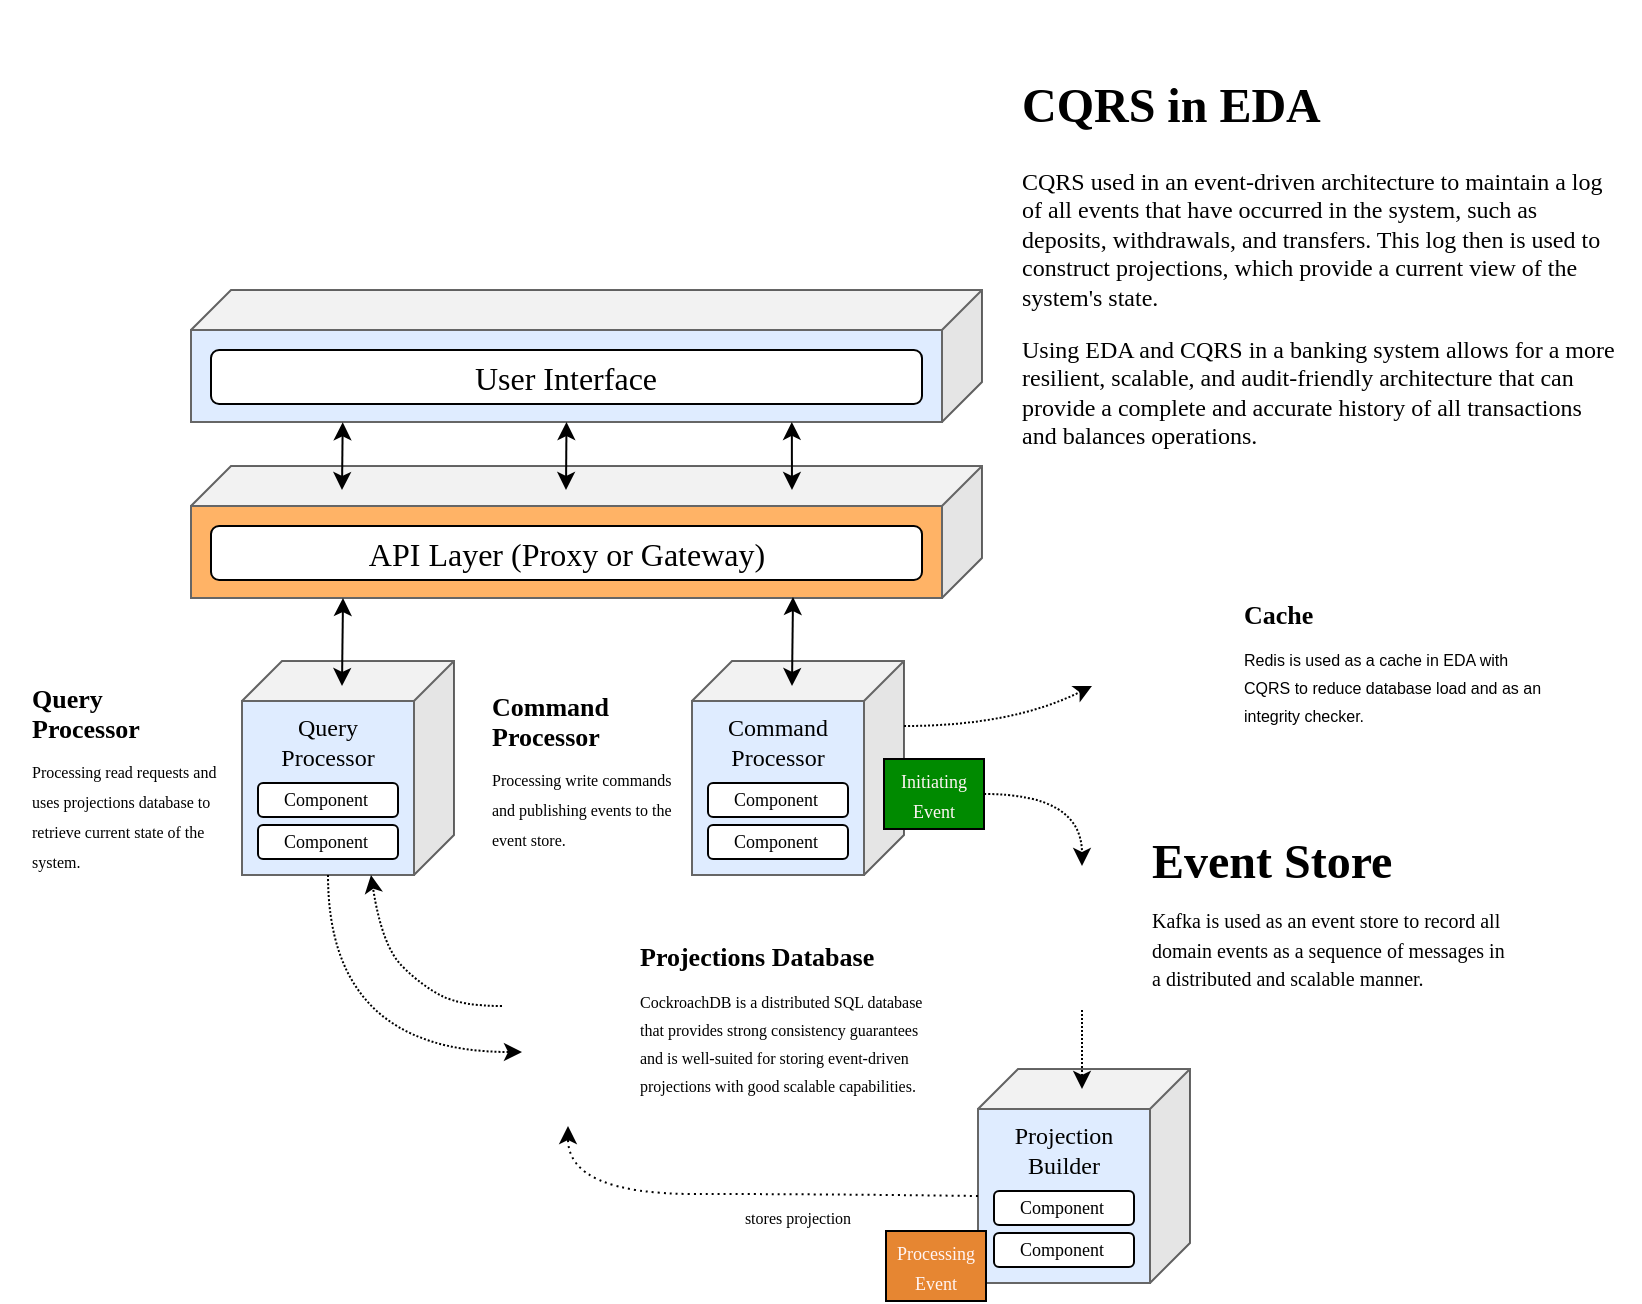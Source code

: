 <mxfile version="21.0.6" type="device"><diagram name="Page-1" id="6xx78vT8EyyuwGwrUcV1"><mxGraphModel dx="1080" dy="691" grid="1" gridSize="10" guides="1" tooltips="1" connect="1" arrows="1" fold="1" page="1" pageScale="1" pageWidth="827" pageHeight="1169" math="0" shadow="0"><root><mxCell id="0"/><mxCell id="1" parent="0"/><mxCell id="xytsN-mBTwjy6KEgvzos-120" value="" style="rounded=0;whiteSpace=wrap;html=1;fillColor=none;strokeColor=none;" parent="1" vertex="1"><mxGeometry x="4" y="207.5" width="820" height="650" as="geometry"/></mxCell><mxCell id="xytsN-mBTwjy6KEgvzos-86" value="" style="group" parent="1" vertex="1" connectable="0"><mxGeometry x="125" y="515.5" width="106" height="107" as="geometry"/></mxCell><mxCell id="xytsN-mBTwjy6KEgvzos-87" value="" style="shape=cube;whiteSpace=wrap;html=1;boundedLbl=1;backgroundOutline=1;darkOpacity=0.05;darkOpacity2=0.1;flipH=1;fillStyle=auto;allowArrows=1;rotatable=1;shadow=0;movable=1;resizable=1;deletable=1;editable=1;locked=0;connectable=0;strokeColor=#666666;container=0;" parent="xytsN-mBTwjy6KEgvzos-86" vertex="1"><mxGeometry y="22" width="106" height="107" as="geometry"/></mxCell><mxCell id="xytsN-mBTwjy6KEgvzos-88" value="" style="rounded=0;whiteSpace=wrap;html=1;fillColor=#dfecff;fontColor=#333333;strokeColor=#666666;movable=1;resizable=1;rotatable=1;deletable=1;editable=1;locked=0;connectable=1;container=0;" parent="xytsN-mBTwjy6KEgvzos-86" vertex="1"><mxGeometry y="42" width="86" height="87" as="geometry"/></mxCell><mxCell id="xytsN-mBTwjy6KEgvzos-89" value="&lt;font style=&quot;font-size: 12px;&quot; face=&quot;Tahoma&quot;&gt;Query&lt;br&gt;Processor&lt;/font&gt;" style="text;html=1;strokeColor=none;fillColor=none;align=center;verticalAlign=middle;whiteSpace=wrap;rounded=0;movable=1;resizable=1;rotatable=1;deletable=1;editable=1;locked=0;connectable=1;container=0;" parent="xytsN-mBTwjy6KEgvzos-86" vertex="1"><mxGeometry x="8" y="47" width="70" height="30" as="geometry"/></mxCell><mxCell id="xytsN-mBTwjy6KEgvzos-90" value="" style="rounded=1;whiteSpace=wrap;html=1;movable=1;resizable=1;rotatable=1;deletable=1;editable=1;locked=0;connectable=1;container=0;" parent="xytsN-mBTwjy6KEgvzos-86" vertex="1"><mxGeometry x="8" y="83" width="70" height="17" as="geometry"/></mxCell><mxCell id="xytsN-mBTwjy6KEgvzos-91" value="&lt;font style=&quot;font-size: 9px;&quot; face=&quot;Tahoma&quot;&gt;Component&lt;/font&gt;" style="text;html=1;strokeColor=none;fillColor=none;align=center;verticalAlign=middle;whiteSpace=wrap;rounded=0;movable=1;resizable=1;rotatable=1;deletable=1;editable=1;locked=0;connectable=1;container=0;" parent="xytsN-mBTwjy6KEgvzos-86" vertex="1"><mxGeometry x="12" y="75" width="60" height="30" as="geometry"/></mxCell><mxCell id="xytsN-mBTwjy6KEgvzos-92" value="" style="rounded=1;whiteSpace=wrap;html=1;movable=1;resizable=1;rotatable=1;deletable=1;editable=1;locked=0;connectable=1;container=0;" parent="xytsN-mBTwjy6KEgvzos-86" vertex="1"><mxGeometry x="8" y="104" width="70" height="17" as="geometry"/></mxCell><mxCell id="xytsN-mBTwjy6KEgvzos-93" value="&lt;font style=&quot;font-size: 9px;&quot; face=&quot;Tahoma&quot;&gt;Component&lt;/font&gt;" style="text;html=1;strokeColor=none;fillColor=none;align=center;verticalAlign=middle;whiteSpace=wrap;rounded=0;movable=1;resizable=1;rotatable=1;deletable=1;editable=1;locked=0;connectable=1;container=0;" parent="xytsN-mBTwjy6KEgvzos-86" vertex="1"><mxGeometry x="12" y="96" width="60" height="30" as="geometry"/></mxCell><mxCell id="xytsN-mBTwjy6KEgvzos-30" value="" style="shape=cube;whiteSpace=wrap;html=1;boundedLbl=1;backgroundOutline=1;darkOpacity=0.05;darkOpacity2=0.1;flipH=1;fillStyle=auto;allowArrows=1;rotatable=1;shadow=0;movable=1;resizable=1;deletable=1;editable=1;locked=0;connectable=1;fillColor=#FFFFFF;fontColor=#333333;strokeColor=#666666;" parent="1" vertex="1"><mxGeometry x="99.5" y="352" width="395.5" height="66" as="geometry"/></mxCell><mxCell id="xytsN-mBTwjy6KEgvzos-52" value="" style="rounded=0;whiteSpace=wrap;html=1;fillColor=#dfecff;fontColor=#333333;strokeColor=#666666;" parent="1" vertex="1"><mxGeometry x="99.5" y="372" width="375.5" height="46" as="geometry"/></mxCell><mxCell id="xytsN-mBTwjy6KEgvzos-33" value="" style="shape=cube;whiteSpace=wrap;html=1;boundedLbl=1;backgroundOutline=1;darkOpacity=0.05;darkOpacity2=0.1;flipH=1;fillStyle=auto;allowArrows=1;rotatable=1;shadow=0;movable=1;resizable=1;deletable=1;editable=1;locked=0;connectable=0;strokeColor=#666666;" parent="1" vertex="1"><mxGeometry x="99.5" y="440" width="395.5" height="66" as="geometry"/></mxCell><mxCell id="xytsN-mBTwjy6KEgvzos-51" value="" style="rounded=0;whiteSpace=wrap;html=1;fillColor=#FFB366;fontColor=#333333;strokeColor=#666666;" parent="1" vertex="1"><mxGeometry x="99.5" y="460" width="375.5" height="46" as="geometry"/></mxCell><mxCell id="xytsN-mBTwjy6KEgvzos-31" value="" style="rounded=1;whiteSpace=wrap;html=1;" parent="1" vertex="1"><mxGeometry x="109.5" y="382" width="355.5" height="27" as="geometry"/></mxCell><mxCell id="xytsN-mBTwjy6KEgvzos-32" value="&lt;font style=&quot;font-size: 16px;&quot; face=&quot;Tahoma&quot;&gt;User Interface&lt;/font&gt;" style="text;html=1;strokeColor=none;fillColor=none;align=center;verticalAlign=middle;whiteSpace=wrap;rounded=0;" parent="1" vertex="1"><mxGeometry x="217.25" y="380.5" width="140" height="30" as="geometry"/></mxCell><mxCell id="xytsN-mBTwjy6KEgvzos-34" value="" style="rounded=1;whiteSpace=wrap;html=1;" parent="1" vertex="1"><mxGeometry x="109.5" y="470" width="355.5" height="27" as="geometry"/></mxCell><mxCell id="xytsN-mBTwjy6KEgvzos-35" value="&lt;font style=&quot;font-size: 16px;&quot; face=&quot;Tahoma&quot;&gt;API Layer (Proxy or Gateway)&lt;/font&gt;" style="text;html=1;strokeColor=none;fillColor=none;align=center;verticalAlign=middle;whiteSpace=wrap;rounded=0;" parent="1" vertex="1"><mxGeometry x="169.75" y="468.5" width="235" height="30" as="geometry"/></mxCell><mxCell id="xytsN-mBTwjy6KEgvzos-54" value="" style="endArrow=classic;html=1;rounded=0;exitX=0.5;exitY=1;exitDx=0;exitDy=0;startArrow=classic;startFill=1;" parent="1" source="xytsN-mBTwjy6KEgvzos-52" edge="1"><mxGeometry width="50" height="50" relative="1" as="geometry"><mxPoint x="287.25" y="420" as="sourcePoint"/><mxPoint x="287" y="452" as="targetPoint"/></mxGeometry></mxCell><mxCell id="xytsN-mBTwjy6KEgvzos-56" value="" style="endArrow=classic;html=1;rounded=0;exitX=0.202;exitY=1.003;exitDx=0;exitDy=0;exitPerimeter=0;startArrow=classic;startFill=1;" parent="1" source="xytsN-mBTwjy6KEgvzos-52" edge="1"><mxGeometry width="50" height="50" relative="1" as="geometry"><mxPoint x="175.351" y="420.138" as="sourcePoint"/><mxPoint x="175" y="452" as="targetPoint"/></mxGeometry></mxCell><mxCell id="xytsN-mBTwjy6KEgvzos-57" value="" style="endArrow=classic;html=1;rounded=0;exitX=0.8;exitY=0.999;exitDx=0;exitDy=0;exitPerimeter=0;startArrow=classic;startFill=1;" parent="1" source="xytsN-mBTwjy6KEgvzos-52" edge="1"><mxGeometry width="50" height="50" relative="1" as="geometry"><mxPoint x="400" y="420" as="sourcePoint"/><mxPoint x="400" y="452" as="targetPoint"/></mxGeometry></mxCell><mxCell id="xytsN-mBTwjy6KEgvzos-67" value="" style="endArrow=classic;html=1;rounded=0;exitX=0.25;exitY=1;exitDx=0;exitDy=0;endFill=1;startArrow=classic;startFill=1;" parent="1" edge="1"><mxGeometry width="50" height="50" relative="1" as="geometry"><mxPoint x="175.5" y="506" as="sourcePoint"/><mxPoint x="175" y="550" as="targetPoint"/></mxGeometry></mxCell><mxCell id="xytsN-mBTwjy6KEgvzos-85" value="" style="group" parent="1" vertex="1" connectable="0"><mxGeometry x="484" y="741.5" width="106" height="107" as="geometry"/></mxCell><mxCell id="xytsN-mBTwjy6KEgvzos-78" value="" style="shape=cube;whiteSpace=wrap;html=1;boundedLbl=1;backgroundOutline=1;darkOpacity=0.05;darkOpacity2=0.1;flipH=1;fillStyle=auto;allowArrows=1;rotatable=1;shadow=0;movable=1;resizable=1;deletable=1;editable=1;locked=0;connectable=0;strokeColor=#666666;container=0;" parent="xytsN-mBTwjy6KEgvzos-85" vertex="1"><mxGeometry x="9" width="106" height="107" as="geometry"/></mxCell><mxCell id="xytsN-mBTwjy6KEgvzos-84" value="" style="rounded=0;whiteSpace=wrap;html=1;fillColor=#dfecff;fontColor=#333333;strokeColor=#666666;movable=1;resizable=1;rotatable=1;deletable=1;editable=1;locked=0;connectable=1;container=0;" parent="xytsN-mBTwjy6KEgvzos-85" vertex="1"><mxGeometry x="9" y="20" width="86" height="87" as="geometry"/></mxCell><mxCell id="xytsN-mBTwjy6KEgvzos-79" value="&lt;font face=&quot;Tahoma&quot;&gt;Projection&lt;br&gt;Builder&lt;br&gt;&lt;/font&gt;" style="text;html=1;strokeColor=none;fillColor=none;align=center;verticalAlign=middle;whiteSpace=wrap;rounded=0;movable=1;resizable=1;rotatable=1;deletable=1;editable=1;locked=0;connectable=1;container=0;" parent="xytsN-mBTwjy6KEgvzos-85" vertex="1"><mxGeometry x="17" y="25" width="70" height="30" as="geometry"/></mxCell><mxCell id="xytsN-mBTwjy6KEgvzos-80" value="" style="rounded=1;whiteSpace=wrap;html=1;movable=1;resizable=1;rotatable=1;deletable=1;editable=1;locked=0;connectable=1;container=0;" parent="xytsN-mBTwjy6KEgvzos-85" vertex="1"><mxGeometry x="17" y="61" width="70" height="17" as="geometry"/></mxCell><mxCell id="xytsN-mBTwjy6KEgvzos-81" value="&lt;font style=&quot;font-size: 9px;&quot; face=&quot;Tahoma&quot;&gt;Component&lt;/font&gt;" style="text;html=1;strokeColor=none;fillColor=none;align=center;verticalAlign=middle;whiteSpace=wrap;rounded=0;movable=1;resizable=1;rotatable=1;deletable=1;editable=1;locked=0;connectable=1;container=0;" parent="xytsN-mBTwjy6KEgvzos-85" vertex="1"><mxGeometry x="21" y="53" width="60" height="30" as="geometry"/></mxCell><mxCell id="xytsN-mBTwjy6KEgvzos-82" value="" style="rounded=1;whiteSpace=wrap;html=1;movable=1;resizable=1;rotatable=1;deletable=1;editable=1;locked=0;connectable=1;container=0;" parent="xytsN-mBTwjy6KEgvzos-85" vertex="1"><mxGeometry x="17" y="82" width="70" height="17" as="geometry"/></mxCell><mxCell id="xytsN-mBTwjy6KEgvzos-83" value="&lt;font style=&quot;font-size: 9px;&quot; face=&quot;Tahoma&quot;&gt;Component&lt;/font&gt;" style="text;html=1;strokeColor=none;fillColor=none;align=center;verticalAlign=middle;whiteSpace=wrap;rounded=0;movable=1;resizable=1;rotatable=1;deletable=1;editable=1;locked=0;connectable=1;container=0;" parent="xytsN-mBTwjy6KEgvzos-85" vertex="1"><mxGeometry x="21" y="74" width="60" height="30" as="geometry"/></mxCell><mxCell id="xytsN-mBTwjy6KEgvzos-94" value="&lt;font style=&quot;font-size: 9px;&quot; face=&quot;Tahoma&quot; color=&quot;#fff5f5&quot;&gt;Processing Event&lt;/font&gt;" style="rounded=0;whiteSpace=wrap;html=1;strokeWidth=1;fillColor=#E68632;glass=0;shadow=0;movable=1;resizable=1;rotatable=1;deletable=1;editable=1;locked=0;connectable=1;container=0;" parent="1" vertex="1"><mxGeometry x="447" y="822.5" width="50" height="35" as="geometry"/></mxCell><mxCell id="xytsN-mBTwjy6KEgvzos-95" value="" style="endArrow=classic;html=1;rounded=0;dashed=1;dashPattern=1 1;" parent="1" edge="1"><mxGeometry width="50" height="50" relative="1" as="geometry"><mxPoint x="545" y="712" as="sourcePoint"/><mxPoint x="545" y="751.5" as="targetPoint"/></mxGeometry></mxCell><mxCell id="xytsN-mBTwjy6KEgvzos-96" value="" style="shape=image;verticalLabelPosition=bottom;labelBackgroundColor=default;verticalAlign=top;aspect=fixed;imageAspect=0;image=https://dbdb.io/media/logos/cockroachdb.png;connectable=0;" parent="1" vertex="1"><mxGeometry x="258" y="700.0" width="60" height="60.35" as="geometry"/></mxCell><mxCell id="xytsN-mBTwjy6KEgvzos-97" value="" style="endArrow=classic;html=1;exitX=0;exitY=0.5;exitDx=0;exitDy=0;dashed=1;dashPattern=1 2;curved=1;" parent="1" source="xytsN-mBTwjy6KEgvzos-84" edge="1"><mxGeometry width="50" height="50" relative="1" as="geometry"><mxPoint x="187" y="761" as="sourcePoint"/><mxPoint x="288" y="770" as="targetPoint"/><Array as="points"><mxPoint x="415" y="804"/><mxPoint x="288" y="804"/></Array></mxGeometry></mxCell><mxCell id="xytsN-mBTwjy6KEgvzos-28" value="" style="endArrow=classic;html=1;exitX=1;exitY=0.5;exitDx=0;exitDy=0;dashed=1;dashPattern=1 1;movable=1;resizable=1;rotatable=1;deletable=1;editable=1;locked=0;connectable=1;curved=1;" parent="1" source="xytsN-mBTwjy6KEgvzos-27" edge="1"><mxGeometry width="50" height="50" relative="1" as="geometry"><mxPoint x="386" y="660.5" as="sourcePoint"/><mxPoint x="545" y="640" as="targetPoint"/><Array as="points"><mxPoint x="545" y="604"/></Array></mxGeometry></mxCell><mxCell id="xytsN-mBTwjy6KEgvzos-29" value="" style="shape=image;verticalLabelPosition=bottom;labelBackgroundColor=default;verticalAlign=top;aspect=fixed;imageAspect=0;image=https://upload.wikimedia.org/wikipedia/commons/thumb/0/05/Apache_kafka.svg/1200px-Apache_kafka.svg.png;movable=1;resizable=1;rotatable=1;deletable=1;editable=1;locked=0;connectable=1;container=0;" parent="1" vertex="1"><mxGeometry x="526" y="644" width="40" height="65" as="geometry"/></mxCell><mxCell id="xytsN-mBTwjy6KEgvzos-13" value="" style="rounded=1;whiteSpace=wrap;html=1;movable=1;resizable=1;rotatable=1;deletable=1;editable=1;locked=0;connectable=1;container=0;" parent="1" vertex="1"><mxGeometry x="360" y="554" width="70" height="17" as="geometry"/></mxCell><mxCell id="xytsN-mBTwjy6KEgvzos-15" value="&lt;font style=&quot;font-size: 9px;&quot; face=&quot;Tahoma&quot;&gt;Component&lt;/font&gt;" style="text;html=1;strokeColor=none;fillColor=none;align=center;verticalAlign=middle;whiteSpace=wrap;rounded=0;movable=1;resizable=1;rotatable=1;deletable=1;editable=1;locked=0;connectable=1;container=0;" parent="1" vertex="1"><mxGeometry x="364" y="546" width="60" height="30" as="geometry"/></mxCell><mxCell id="xytsN-mBTwjy6KEgvzos-18" value="" style="rounded=1;whiteSpace=wrap;html=1;movable=1;resizable=1;rotatable=1;deletable=1;editable=1;locked=0;connectable=1;container=0;" parent="1" vertex="1"><mxGeometry x="360" y="577" width="70" height="17" as="geometry"/></mxCell><mxCell id="xytsN-mBTwjy6KEgvzos-37" value="" style="shape=cube;whiteSpace=wrap;html=1;boundedLbl=1;backgroundOutline=1;darkOpacity=0.05;darkOpacity2=0.1;flipH=1;fillStyle=auto;allowArrows=1;rotatable=1;shadow=0;movable=1;resizable=1;deletable=1;editable=1;locked=0;connectable=0;strokeColor=#666666;container=0;" parent="1" vertex="1"><mxGeometry x="350" y="537.5" width="106" height="107" as="geometry"/></mxCell><mxCell id="xytsN-mBTwjy6KEgvzos-19" value="&lt;font style=&quot;font-size: 9px;&quot; face=&quot;Tahoma&quot;&gt;Component&lt;/font&gt;" style="text;html=1;strokeColor=none;fillColor=none;align=center;verticalAlign=middle;whiteSpace=wrap;rounded=0;movable=1;resizable=1;rotatable=1;deletable=1;editable=1;locked=0;connectable=1;container=0;" parent="1" vertex="1"><mxGeometry x="364" y="569" width="60" height="30" as="geometry"/></mxCell><mxCell id="xytsN-mBTwjy6KEgvzos-46" value="" style="rounded=0;whiteSpace=wrap;html=1;fillColor=#dfecff;fontColor=#333333;strokeColor=#666666;movable=1;resizable=1;rotatable=1;deletable=1;editable=1;locked=0;connectable=1;container=0;" parent="1" vertex="1"><mxGeometry x="350" y="557.5" width="86" height="87" as="geometry"/></mxCell><mxCell id="xytsN-mBTwjy6KEgvzos-38" value="&lt;font style=&quot;font-size: 12px;&quot; face=&quot;Tahoma&quot;&gt;Command&lt;br&gt;Processor&lt;/font&gt;" style="text;html=1;strokeColor=none;fillColor=none;align=center;verticalAlign=middle;whiteSpace=wrap;rounded=0;movable=1;resizable=1;rotatable=1;deletable=1;editable=1;locked=0;connectable=1;container=0;" parent="1" vertex="1"><mxGeometry x="358" y="562.5" width="70" height="30" as="geometry"/></mxCell><mxCell id="xytsN-mBTwjy6KEgvzos-27" value="&lt;font style=&quot;font-size: 9px;&quot; face=&quot;Tahoma&quot; color=&quot;#fff5f5&quot;&gt;Initiating Event&lt;/font&gt;" style="rounded=0;whiteSpace=wrap;html=1;strokeWidth=1;fillColor=#008A00;glass=0;shadow=0;movable=1;resizable=1;rotatable=1;deletable=1;editable=1;locked=0;connectable=1;container=0;" parent="1" vertex="1"><mxGeometry x="446" y="586.5" width="50" height="35" as="geometry"/></mxCell><mxCell id="xytsN-mBTwjy6KEgvzos-40" value="" style="rounded=1;whiteSpace=wrap;html=1;movable=1;resizable=1;rotatable=1;deletable=1;editable=1;locked=0;connectable=1;container=0;" parent="1" vertex="1"><mxGeometry x="358" y="598.5" width="70" height="17" as="geometry"/></mxCell><mxCell id="xytsN-mBTwjy6KEgvzos-41" value="&lt;font style=&quot;font-size: 9px;&quot; face=&quot;Tahoma&quot;&gt;Component&lt;/font&gt;" style="text;html=1;strokeColor=none;fillColor=none;align=center;verticalAlign=middle;whiteSpace=wrap;rounded=0;movable=1;resizable=1;rotatable=1;deletable=1;editable=1;locked=0;connectable=1;container=0;" parent="1" vertex="1"><mxGeometry x="362" y="590.5" width="60" height="30" as="geometry"/></mxCell><mxCell id="xytsN-mBTwjy6KEgvzos-44" value="" style="rounded=1;whiteSpace=wrap;html=1;movable=1;resizable=1;rotatable=1;deletable=1;editable=1;locked=0;connectable=1;container=0;" parent="1" vertex="1"><mxGeometry x="358" y="619.5" width="70" height="17" as="geometry"/></mxCell><mxCell id="xytsN-mBTwjy6KEgvzos-45" value="&lt;font style=&quot;font-size: 9px;&quot; face=&quot;Tahoma&quot;&gt;Component&lt;/font&gt;" style="text;html=1;strokeColor=none;fillColor=none;align=center;verticalAlign=middle;whiteSpace=wrap;rounded=0;movable=1;resizable=1;rotatable=1;deletable=1;editable=1;locked=0;connectable=1;container=0;" parent="1" vertex="1"><mxGeometry x="362" y="611.5" width="60" height="30" as="geometry"/></mxCell><mxCell id="xytsN-mBTwjy6KEgvzos-98" value="&lt;font style=&quot;font-size: 8px;&quot; face=&quot;Tahoma&quot;&gt;stores projection&lt;/font&gt;" style="text;html=1;strokeColor=none;fillColor=none;align=center;verticalAlign=middle;whiteSpace=wrap;rounded=0;movable=1;resizable=1;rotatable=1;deletable=1;editable=1;locked=0;connectable=1;container=0;" parent="1" vertex="1"><mxGeometry x="367" y="800" width="72" height="30" as="geometry"/></mxCell><mxCell id="xytsN-mBTwjy6KEgvzos-75" value="" style="endArrow=classic;html=1;rounded=0;exitX=0.25;exitY=1;exitDx=0;exitDy=0;startArrow=classic;startFill=1;" parent="1" edge="1"><mxGeometry width="50" height="50" relative="1" as="geometry"><mxPoint x="400.5" y="505.5" as="sourcePoint"/><mxPoint x="400" y="550" as="targetPoint"/></mxGeometry></mxCell><mxCell id="xytsN-mBTwjy6KEgvzos-100" value="" style="endArrow=classic;html=1;exitX=0.5;exitY=1;exitDx=0;exitDy=0;dashed=1;dashPattern=1 1;endFill=1;curved=1;" parent="1" source="xytsN-mBTwjy6KEgvzos-88" edge="1"><mxGeometry width="50" height="50" relative="1" as="geometry"><mxPoint x="235" y="662" as="sourcePoint"/><mxPoint x="265" y="733" as="targetPoint"/><Array as="points"><mxPoint x="168" y="733"/></Array></mxGeometry></mxCell><mxCell id="xytsN-mBTwjy6KEgvzos-101" value="&lt;h1&gt;&lt;font face=&quot;Tahoma&quot;&gt;CQRS in EDA&lt;/font&gt;&lt;/h1&gt;&lt;p&gt;&lt;font face=&quot;Tahoma&quot;&gt;CQRS used in an event-driven architecture to maintain a log of all events that have occurred in the system, such as deposits, withdrawals, and transfers. This log then is used to construct projections, which provide a current view of the system's state.&amp;nbsp;&lt;/font&gt;&lt;/p&gt;&lt;p&gt;&lt;font face=&quot;Tahoma&quot;&gt;Using EDA and CQRS in a banking system allows for a more resilient, scalable, and audit-friendly architecture that can provide a complete and accurate history of all transactions and balances operations&lt;/font&gt;&lt;span style=&quot;font-family: Tahoma; background-color: initial;&quot;&gt;.&lt;/span&gt;&lt;/p&gt;" style="text;html=1;strokeColor=none;fillColor=none;spacing=5;spacingTop=-20;whiteSpace=wrap;overflow=hidden;rounded=0;" parent="1" vertex="1"><mxGeometry x="510" y="240" width="305.5" height="200" as="geometry"/></mxCell><mxCell id="xytsN-mBTwjy6KEgvzos-102" value="" style="endArrow=classic;html=1;curved=1;dashed=1;dashPattern=1 1;entryX=0.75;entryY=1;entryDx=0;entryDy=0;" parent="1" target="xytsN-mBTwjy6KEgvzos-88" edge="1"><mxGeometry width="50" height="50" relative="1" as="geometry"><mxPoint x="255" y="710" as="sourcePoint"/><mxPoint x="225" y="590" as="targetPoint"/><Array as="points"><mxPoint x="235" y="710"/><mxPoint x="215" y="700"/><mxPoint x="195" y="680"/></Array></mxGeometry></mxCell><mxCell id="xytsN-mBTwjy6KEgvzos-103" value="&lt;h1 style=&quot;line-height: 50%;&quot;&gt;&lt;font face=&quot;Tahoma&quot;&gt;Event Store&lt;/font&gt;&lt;/h1&gt;&lt;p&gt;&lt;font face=&quot;Tahoma&quot; style=&quot;font-size: 10px;&quot;&gt; Kafka is used as an event store to record all domain events as a sequence of messages in a distributed and scalable manner.&lt;/font&gt;&lt;br&gt;&lt;/p&gt;" style="text;html=1;strokeColor=none;fillColor=none;spacing=5;spacingTop=-20;whiteSpace=wrap;overflow=hidden;rounded=0;" parent="1" vertex="1"><mxGeometry x="575" y="625.5" width="190" height="123.5" as="geometry"/></mxCell><mxCell id="xytsN-mBTwjy6KEgvzos-109" value="&lt;h1 style=&quot;font-size: 13px; line-height: 50%;&quot;&gt;&lt;font face=&quot;Tahoma&quot;&gt;&lt;font style=&quot;font-size: 13px;&quot;&gt;Projections&amp;nbsp;&lt;/font&gt;Database&lt;/font&gt;&lt;/h1&gt;&lt;p style=&quot;line-height: 100%;&quot;&gt;&lt;font face=&quot;Tahoma&quot; style=&quot;font-size: 8px;&quot;&gt;CockroachDB is a distributed SQL database that provides strong consistency guarantees and is well-suited for storing event-driven projections with good&amp;nbsp;scalable capabilities.&lt;/font&gt;&lt;br&gt;&lt;/p&gt;" style="text;html=1;strokeColor=none;fillColor=none;spacing=5;spacingTop=-20;whiteSpace=wrap;overflow=hidden;rounded=0;" parent="1" vertex="1"><mxGeometry x="318.5" y="684" width="157" height="86.24" as="geometry"/></mxCell><mxCell id="xytsN-mBTwjy6KEgvzos-110" value="&lt;h1 style=&quot;font-size: 13px;&quot;&gt;&lt;font face=&quot;Tahoma&quot; style=&quot;font-size: 13px;&quot;&gt;Command Processor&lt;/font&gt;&lt;/h1&gt;&lt;p style=&quot;&quot;&gt;&lt;br&gt;&lt;/p&gt;" style="text;html=1;strokeColor=none;fillColor=none;spacing=5;spacingTop=-20;whiteSpace=wrap;overflow=hidden;rounded=0;" parent="1" vertex="1"><mxGeometry x="245" y="554" width="95" height="36" as="geometry"/></mxCell><mxCell id="xytsN-mBTwjy6KEgvzos-112" value="&lt;h1 style=&quot;font-size: 13px; line-height: 100%;&quot;&gt;&lt;span style=&quot;font-size: 8px; font-family: Tahoma; background-color: initial; font-weight: normal;&quot;&gt;Processing write commands and publishing events to the event store.&lt;/span&gt;&lt;/h1&gt;" style="text;html=1;strokeColor=none;fillColor=none;spacing=5;spacingTop=-20;whiteSpace=wrap;overflow=hidden;rounded=0;" parent="1" vertex="1"><mxGeometry x="245" y="590" width="104" height="59" as="geometry"/></mxCell><mxCell id="xytsN-mBTwjy6KEgvzos-118" value="" style="group" parent="1" vertex="1" connectable="0"><mxGeometry x="15" y="550" width="110" height="95" as="geometry"/></mxCell><mxCell id="xytsN-mBTwjy6KEgvzos-116" value="&lt;h1 style=&quot;font-size: 13px;&quot;&gt;&lt;font face=&quot;Tahoma&quot; style=&quot;font-size: 13px;&quot;&gt;Query Processor&lt;/font&gt;&lt;/h1&gt;&lt;p style=&quot;&quot;&gt;&lt;br&gt;&lt;/p&gt;" style="text;html=1;strokeColor=none;fillColor=none;spacing=5;spacingTop=-20;whiteSpace=wrap;overflow=hidden;rounded=0;" parent="xytsN-mBTwjy6KEgvzos-118" vertex="1"><mxGeometry width="95" height="36" as="geometry"/></mxCell><mxCell id="xytsN-mBTwjy6KEgvzos-117" value="&lt;h1 style=&quot;font-size: 13px; line-height: 100%;&quot;&gt;&lt;span style=&quot;font-size: 8px; font-family: Tahoma; background-color: initial; font-weight: normal;&quot;&gt;Processing read requests and uses projections database to retrieve current state of the system.&lt;/span&gt;&lt;/h1&gt;" style="text;html=1;strokeColor=none;fillColor=none;spacing=5;spacingTop=-20;whiteSpace=wrap;overflow=hidden;rounded=0;" parent="xytsN-mBTwjy6KEgvzos-118" vertex="1"><mxGeometry y="36" width="110" height="59" as="geometry"/></mxCell><mxCell id="NU2wR9rnBz6U4PdqXtps-3" value="" style="endArrow=classic;html=1;dashed=1;dashPattern=1 1;curved=1;" parent="1" edge="1"><mxGeometry width="50" height="50" relative="1" as="geometry"><mxPoint x="456" y="570" as="sourcePoint"/><mxPoint x="550" y="550" as="targetPoint"/><Array as="points"><mxPoint x="510" y="570"/></Array></mxGeometry></mxCell><mxCell id="NU2wR9rnBz6U4PdqXtps-7" value="" style="shape=image;verticalLabelPosition=bottom;labelBackgroundColor=default;verticalAlign=top;aspect=fixed;imageAspect=0;image=https://assets.stickpng.com/images/584830b5cef1014c0b5e4a9c.png;" parent="1" vertex="1"><mxGeometry x="556.36" y="523.91" width="58.28" height="50.09" as="geometry"/></mxCell><mxCell id="yqWvicsm7rWhQevRlwZV-2" value="&lt;h1 style=&quot;font-size: 13px; line-height: 50%;&quot;&gt;&lt;font face=&quot;Tahoma&quot;&gt;Cache&lt;/font&gt;&lt;/h1&gt;&lt;p style=&quot;line-height: 100%;&quot;&gt;&lt;font style=&quot;font-size: 8px;&quot;&gt;Redis is used as a cache in EDA with CQRS to reduce database load and as an integrity checker.&amp;nbsp;&lt;/font&gt;&lt;br&gt;&lt;/p&gt;" style="text;html=1;strokeColor=none;fillColor=none;spacing=5;spacingTop=-20;whiteSpace=wrap;overflow=hidden;rounded=0;" vertex="1" parent="1"><mxGeometry x="621" y="513.26" width="157" height="69.74" as="geometry"/></mxCell></root></mxGraphModel></diagram></mxfile>